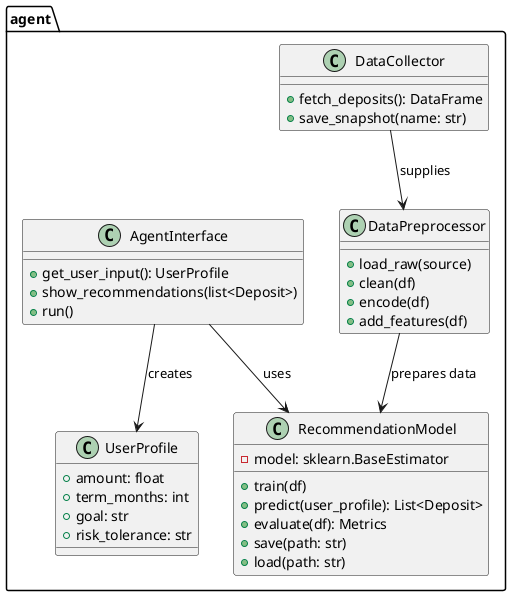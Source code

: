 @startuml
package agent {
  class DataCollector {
    +fetch_deposits(): DataFrame
    +save_snapshot(name: str)
  }

  class DataPreprocessor {
    +load_raw(source)
    +clean(df)
    +encode(df)
    +add_features(df)
  }

  class RecommendationModel {
    -model: sklearn.BaseEstimator
    +train(df)
    +predict(user_profile): List<Deposit>
    +evaluate(df): Metrics
    +save(path: str)
    +load(path: str)
  }

  class UserProfile {
    +amount: float
    +term_months: int
    +goal: str
    +risk_tolerance: str
  }

  class AgentInterface {
    +get_user_input(): UserProfile
    +show_recommendations(list<Deposit>)
    +run()
  }

  DataCollector --> DataPreprocessor : supplies
  DataPreprocessor --> RecommendationModel : prepares data
  AgentInterface --> RecommendationModel : uses
  AgentInterface --> UserProfile : creates
}
@enduml